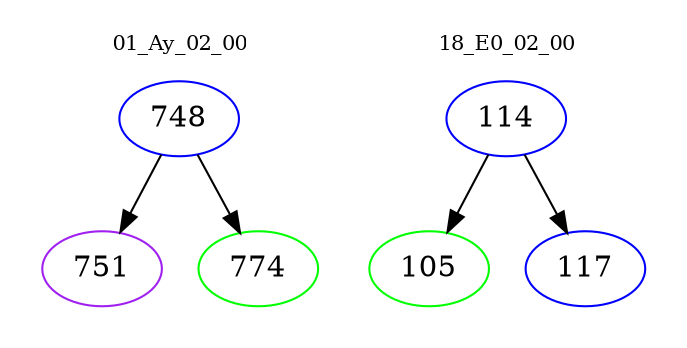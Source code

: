 digraph{
subgraph cluster_0 {
color = white
label = "01_Ay_02_00";
fontsize=10;
T0_748 [label="748", color="blue"]
T0_748 -> T0_751 [color="black"]
T0_751 [label="751", color="purple"]
T0_748 -> T0_774 [color="black"]
T0_774 [label="774", color="green"]
}
subgraph cluster_1 {
color = white
label = "18_E0_02_00";
fontsize=10;
T1_114 [label="114", color="blue"]
T1_114 -> T1_105 [color="black"]
T1_105 [label="105", color="green"]
T1_114 -> T1_117 [color="black"]
T1_117 [label="117", color="blue"]
}
}
